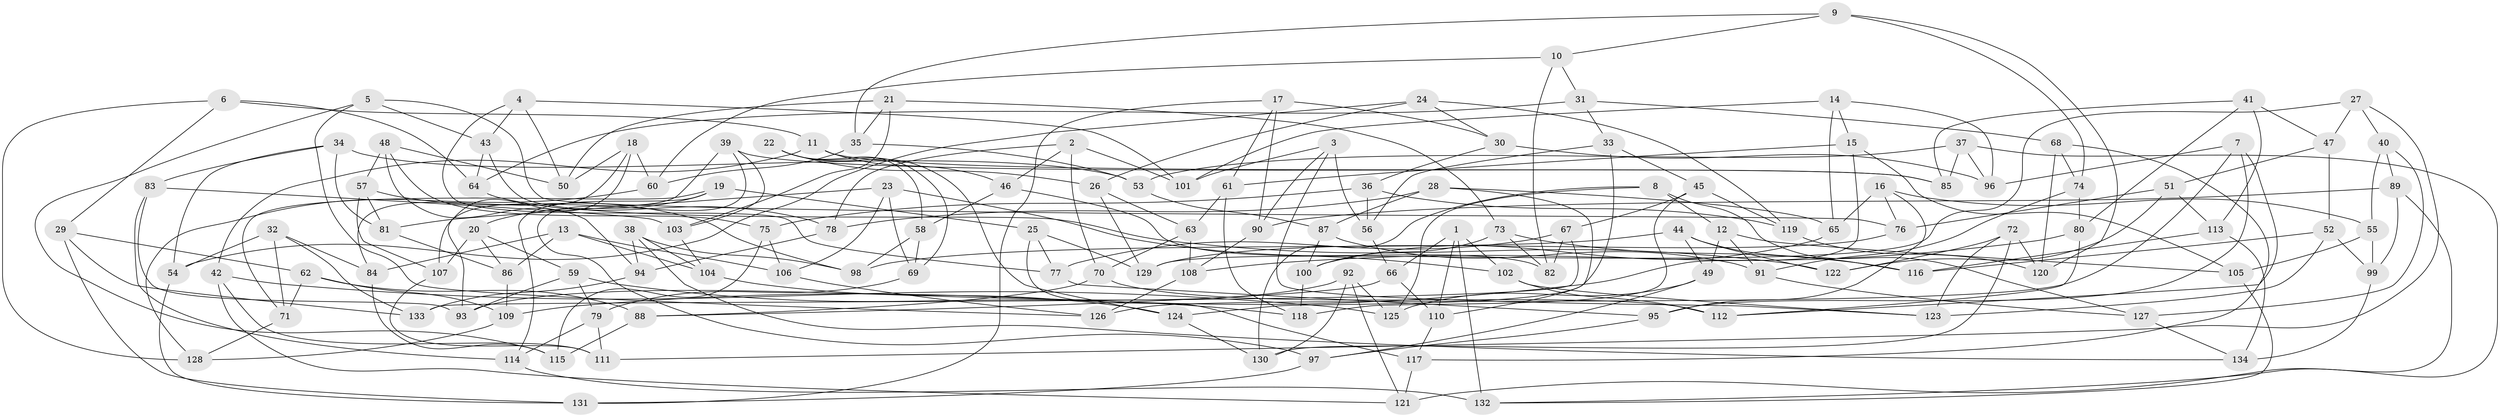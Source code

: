 // Generated by graph-tools (version 1.1) at 2025/26/03/09/25 03:26:55]
// undirected, 134 vertices, 268 edges
graph export_dot {
graph [start="1"]
  node [color=gray90,style=filled];
  1;
  2;
  3;
  4;
  5;
  6;
  7;
  8;
  9;
  10;
  11;
  12;
  13;
  14;
  15;
  16;
  17;
  18;
  19;
  20;
  21;
  22;
  23;
  24;
  25;
  26;
  27;
  28;
  29;
  30;
  31;
  32;
  33;
  34;
  35;
  36;
  37;
  38;
  39;
  40;
  41;
  42;
  43;
  44;
  45;
  46;
  47;
  48;
  49;
  50;
  51;
  52;
  53;
  54;
  55;
  56;
  57;
  58;
  59;
  60;
  61;
  62;
  63;
  64;
  65;
  66;
  67;
  68;
  69;
  70;
  71;
  72;
  73;
  74;
  75;
  76;
  77;
  78;
  79;
  80;
  81;
  82;
  83;
  84;
  85;
  86;
  87;
  88;
  89;
  90;
  91;
  92;
  93;
  94;
  95;
  96;
  97;
  98;
  99;
  100;
  101;
  102;
  103;
  104;
  105;
  106;
  107;
  108;
  109;
  110;
  111;
  112;
  113;
  114;
  115;
  116;
  117;
  118;
  119;
  120;
  121;
  122;
  123;
  124;
  125;
  126;
  127;
  128;
  129;
  130;
  131;
  132;
  133;
  134;
  1 -- 132;
  1 -- 102;
  1 -- 110;
  1 -- 66;
  2 -- 101;
  2 -- 70;
  2 -- 78;
  2 -- 46;
  3 -- 123;
  3 -- 101;
  3 -- 56;
  3 -- 90;
  4 -- 101;
  4 -- 50;
  4 -- 77;
  4 -- 43;
  5 -- 76;
  5 -- 126;
  5 -- 115;
  5 -- 43;
  6 -- 128;
  6 -- 11;
  6 -- 29;
  6 -- 64;
  7 -- 126;
  7 -- 96;
  7 -- 95;
  7 -- 112;
  8 -- 125;
  8 -- 130;
  8 -- 12;
  8 -- 127;
  9 -- 35;
  9 -- 74;
  9 -- 120;
  9 -- 10;
  10 -- 60;
  10 -- 31;
  10 -- 82;
  11 -- 85;
  11 -- 42;
  11 -- 46;
  12 -- 49;
  12 -- 105;
  12 -- 91;
  13 -- 104;
  13 -- 84;
  13 -- 86;
  13 -- 106;
  14 -- 96;
  14 -- 15;
  14 -- 65;
  14 -- 101;
  15 -- 61;
  15 -- 109;
  15 -- 105;
  16 -- 95;
  16 -- 76;
  16 -- 65;
  16 -- 55;
  17 -- 30;
  17 -- 131;
  17 -- 90;
  17 -- 61;
  18 -- 93;
  18 -- 60;
  18 -- 50;
  18 -- 84;
  19 -- 25;
  19 -- 114;
  19 -- 20;
  19 -- 71;
  20 -- 86;
  20 -- 107;
  20 -- 59;
  21 -- 73;
  21 -- 35;
  21 -- 50;
  21 -- 103;
  22 -- 58;
  22 -- 69;
  22 -- 124;
  22 -- 26;
  23 -- 106;
  23 -- 69;
  23 -- 81;
  23 -- 102;
  24 -- 26;
  24 -- 119;
  24 -- 54;
  24 -- 30;
  25 -- 117;
  25 -- 77;
  25 -- 129;
  26 -- 63;
  26 -- 129;
  27 -- 111;
  27 -- 129;
  27 -- 40;
  27 -- 47;
  28 -- 65;
  28 -- 78;
  28 -- 87;
  28 -- 110;
  29 -- 133;
  29 -- 131;
  29 -- 62;
  30 -- 96;
  30 -- 36;
  31 -- 33;
  31 -- 64;
  31 -- 68;
  32 -- 54;
  32 -- 84;
  32 -- 71;
  32 -- 133;
  33 -- 45;
  33 -- 124;
  33 -- 56;
  34 -- 54;
  34 -- 81;
  34 -- 53;
  34 -- 83;
  35 -- 53;
  35 -- 60;
  36 -- 56;
  36 -- 75;
  36 -- 119;
  37 -- 132;
  37 -- 96;
  37 -- 53;
  37 -- 85;
  38 -- 104;
  38 -- 98;
  38 -- 94;
  38 -- 134;
  39 -- 107;
  39 -- 103;
  39 -- 97;
  39 -- 85;
  40 -- 55;
  40 -- 89;
  40 -- 127;
  41 -- 47;
  41 -- 113;
  41 -- 85;
  41 -- 80;
  42 -- 121;
  42 -- 111;
  42 -- 125;
  43 -- 122;
  43 -- 64;
  44 -- 116;
  44 -- 122;
  44 -- 98;
  44 -- 49;
  45 -- 67;
  45 -- 118;
  45 -- 119;
  46 -- 58;
  46 -- 82;
  47 -- 52;
  47 -- 51;
  48 -- 94;
  48 -- 75;
  48 -- 50;
  48 -- 57;
  49 -- 125;
  49 -- 97;
  51 -- 76;
  51 -- 113;
  51 -- 122;
  52 -- 116;
  52 -- 99;
  52 -- 123;
  53 -- 87;
  54 -- 131;
  55 -- 99;
  55 -- 105;
  56 -- 66;
  57 -- 98;
  57 -- 107;
  57 -- 81;
  58 -- 69;
  58 -- 98;
  59 -- 79;
  59 -- 118;
  59 -- 93;
  60 -- 128;
  61 -- 118;
  61 -- 63;
  62 -- 71;
  62 -- 109;
  62 -- 88;
  63 -- 108;
  63 -- 70;
  64 -- 78;
  65 -- 100;
  66 -- 88;
  66 -- 110;
  67 -- 133;
  67 -- 77;
  67 -- 82;
  68 -- 120;
  68 -- 74;
  68 -- 117;
  69 -- 79;
  70 -- 88;
  70 -- 112;
  71 -- 128;
  72 -- 123;
  72 -- 130;
  72 -- 122;
  72 -- 120;
  73 -- 82;
  73 -- 116;
  73 -- 100;
  74 -- 91;
  74 -- 80;
  75 -- 115;
  75 -- 106;
  76 -- 129;
  77 -- 95;
  78 -- 94;
  79 -- 114;
  79 -- 111;
  80 -- 108;
  80 -- 112;
  81 -- 86;
  83 -- 93;
  83 -- 114;
  83 -- 103;
  84 -- 115;
  86 -- 109;
  87 -- 100;
  87 -- 91;
  88 -- 115;
  89 -- 99;
  89 -- 90;
  89 -- 121;
  90 -- 108;
  91 -- 127;
  92 -- 130;
  92 -- 125;
  92 -- 121;
  92 -- 93;
  94 -- 133;
  95 -- 97;
  97 -- 131;
  99 -- 134;
  100 -- 118;
  102 -- 112;
  102 -- 123;
  103 -- 104;
  104 -- 124;
  105 -- 132;
  106 -- 126;
  107 -- 111;
  108 -- 126;
  109 -- 128;
  110 -- 117;
  113 -- 116;
  113 -- 134;
  114 -- 132;
  117 -- 121;
  119 -- 120;
  124 -- 130;
  127 -- 134;
}
